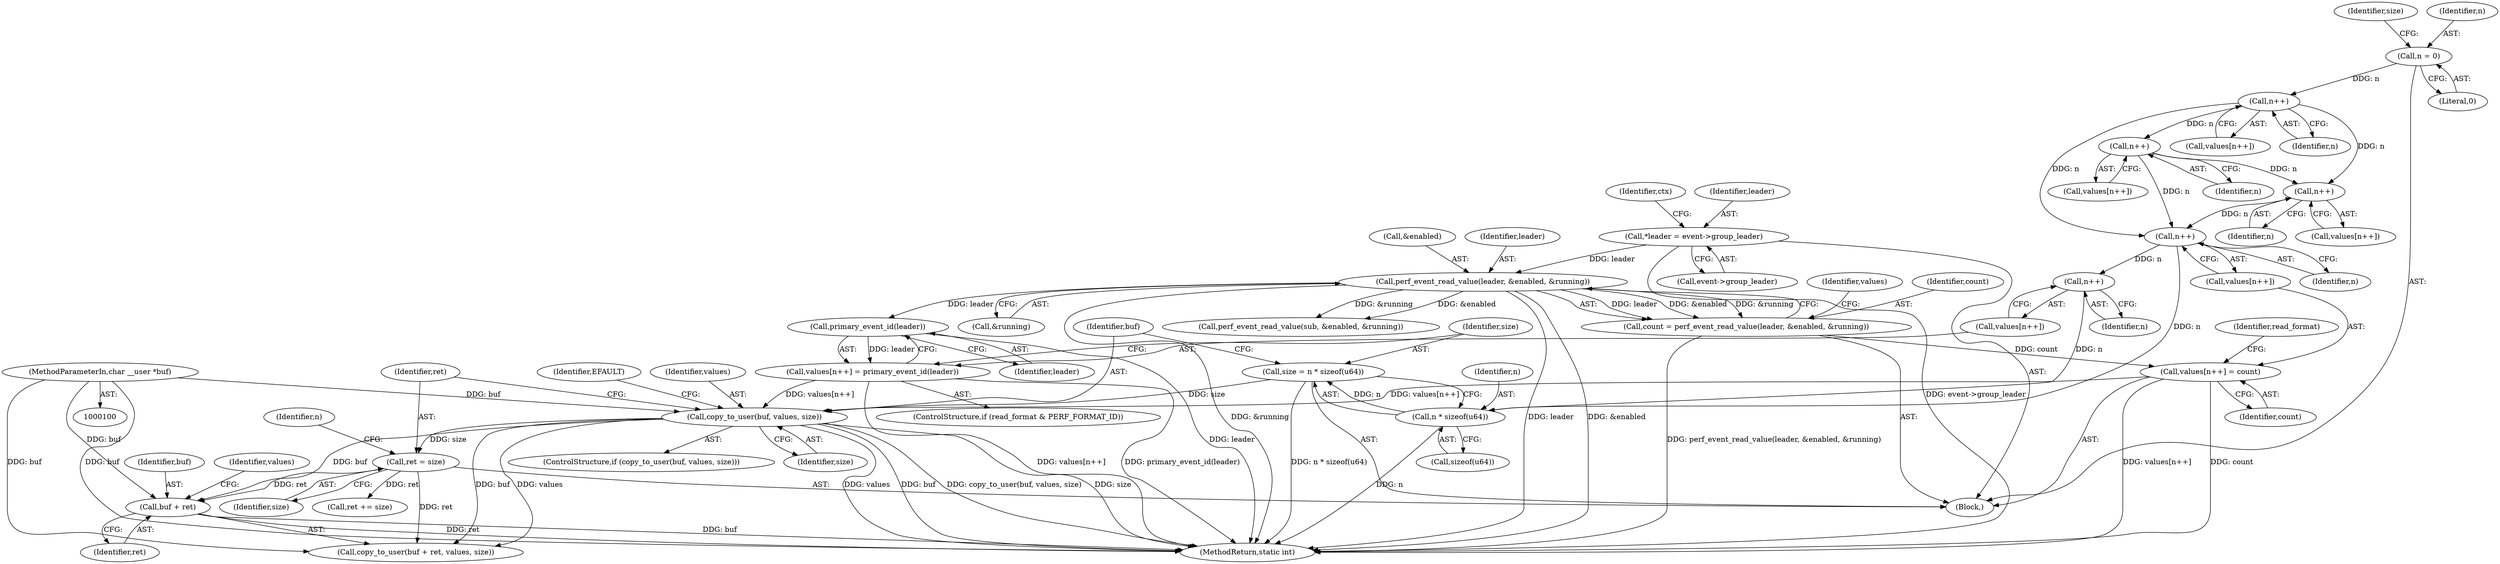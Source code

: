 digraph "0_linux_f63a8daa5812afef4f06c962351687e1ff9ccb2b_4@pointer" {
"1000242" [label="(Call,buf + ret)"];
"1000198" [label="(Call,copy_to_user(buf, values, size))"];
"1000103" [label="(MethodParameterIn,char __user *buf)"];
"1000184" [label="(Call,values[n++] = primary_event_id(leader))"];
"1000189" [label="(Call,primary_event_id(leader))"];
"1000138" [label="(Call,perf_event_read_value(leader, &enabled, &running))"];
"1000106" [label="(Call,*leader = event->group_leader)"];
"1000174" [label="(Call,values[n++] = count)"];
"1000136" [label="(Call,count = perf_event_read_value(leader, &enabled, &running))"];
"1000191" [label="(Call,size = n * sizeof(u64))"];
"1000193" [label="(Call,n * sizeof(u64))"];
"1000187" [label="(Call,n++)"];
"1000177" [label="(Call,n++)"];
"1000171" [label="(Call,n++)"];
"1000147" [label="(Call,n++)"];
"1000119" [label="(Call,n = 0)"];
"1000161" [label="(Call,n++)"];
"1000205" [label="(Call,ret = size)"];
"1000187" [label="(Call,n++)"];
"1000256" [label="(MethodReturn,static int)"];
"1000146" [label="(Identifier,values)"];
"1000242" [label="(Call,buf + ret)"];
"1000192" [label="(Identifier,size)"];
"1000145" [label="(Call,values[n++])"];
"1000172" [label="(Identifier,n)"];
"1000241" [label="(Call,copy_to_user(buf + ret, values, size))"];
"1000185" [label="(Call,values[n++])"];
"1000142" [label="(Call,&running)"];
"1000140" [label="(Call,&enabled)"];
"1000193" [label="(Call,n * sizeof(u64))"];
"1000119" [label="(Call,n = 0)"];
"1000189" [label="(Call,primary_event_id(leader))"];
"1000161" [label="(Call,n++)"];
"1000137" [label="(Identifier,count)"];
"1000244" [label="(Identifier,ret)"];
"1000199" [label="(Identifier,buf)"];
"1000206" [label="(Identifier,ret)"];
"1000175" [label="(Call,values[n++])"];
"1000197" [label="(ControlStructure,if (copy_to_user(buf, values, size)))"];
"1000245" [label="(Identifier,values)"];
"1000204" [label="(Identifier,EFAULT)"];
"1000162" [label="(Identifier,n)"];
"1000124" [label="(Identifier,size)"];
"1000136" [label="(Call,count = perf_event_read_value(leader, &enabled, &running))"];
"1000177" [label="(Call,n++)"];
"1000147" [label="(Call,n++)"];
"1000114" [label="(Identifier,ctx)"];
"1000243" [label="(Identifier,buf)"];
"1000180" [label="(ControlStructure,if (read_format & PERF_FORMAT_ID))"];
"1000190" [label="(Identifier,leader)"];
"1000194" [label="(Identifier,n)"];
"1000148" [label="(Identifier,n)"];
"1000198" [label="(Call,copy_to_user(buf, values, size))"];
"1000184" [label="(Call,values[n++] = primary_event_id(leader))"];
"1000159" [label="(Call,values[n++])"];
"1000138" [label="(Call,perf_event_read_value(leader, &enabled, &running))"];
"1000108" [label="(Call,event->group_leader)"];
"1000195" [label="(Call,sizeof(u64))"];
"1000178" [label="(Identifier,n)"];
"1000174" [label="(Call,values[n++] = count)"];
"1000188" [label="(Identifier,n)"];
"1000106" [label="(Call,*leader = event->group_leader)"];
"1000169" [label="(Call,values[n++])"];
"1000171" [label="(Call,n++)"];
"1000191" [label="(Call,size = n * sizeof(u64))"];
"1000120" [label="(Identifier,n)"];
"1000207" [label="(Identifier,size)"];
"1000251" [label="(Call,ret += size)"];
"1000179" [label="(Identifier,count)"];
"1000205" [label="(Call,ret = size)"];
"1000107" [label="(Identifier,leader)"];
"1000201" [label="(Identifier,size)"];
"1000104" [label="(Block,)"];
"1000139" [label="(Identifier,leader)"];
"1000121" [label="(Literal,0)"];
"1000200" [label="(Identifier,values)"];
"1000103" [label="(MethodParameterIn,char __user *buf)"];
"1000210" [label="(Identifier,n)"];
"1000217" [label="(Call,perf_event_read_value(sub, &enabled, &running))"];
"1000182" [label="(Identifier,read_format)"];
"1000242" -> "1000241"  [label="AST: "];
"1000242" -> "1000244"  [label="CFG: "];
"1000243" -> "1000242"  [label="AST: "];
"1000244" -> "1000242"  [label="AST: "];
"1000245" -> "1000242"  [label="CFG: "];
"1000242" -> "1000256"  [label="DDG: ret"];
"1000242" -> "1000256"  [label="DDG: buf"];
"1000198" -> "1000242"  [label="DDG: buf"];
"1000103" -> "1000242"  [label="DDG: buf"];
"1000205" -> "1000242"  [label="DDG: ret"];
"1000198" -> "1000197"  [label="AST: "];
"1000198" -> "1000201"  [label="CFG: "];
"1000199" -> "1000198"  [label="AST: "];
"1000200" -> "1000198"  [label="AST: "];
"1000201" -> "1000198"  [label="AST: "];
"1000204" -> "1000198"  [label="CFG: "];
"1000206" -> "1000198"  [label="CFG: "];
"1000198" -> "1000256"  [label="DDG: size"];
"1000198" -> "1000256"  [label="DDG: values"];
"1000198" -> "1000256"  [label="DDG: buf"];
"1000198" -> "1000256"  [label="DDG: copy_to_user(buf, values, size)"];
"1000103" -> "1000198"  [label="DDG: buf"];
"1000184" -> "1000198"  [label="DDG: values[n++]"];
"1000174" -> "1000198"  [label="DDG: values[n++]"];
"1000191" -> "1000198"  [label="DDG: size"];
"1000198" -> "1000205"  [label="DDG: size"];
"1000198" -> "1000241"  [label="DDG: buf"];
"1000198" -> "1000241"  [label="DDG: values"];
"1000103" -> "1000100"  [label="AST: "];
"1000103" -> "1000256"  [label="DDG: buf"];
"1000103" -> "1000241"  [label="DDG: buf"];
"1000184" -> "1000180"  [label="AST: "];
"1000184" -> "1000189"  [label="CFG: "];
"1000185" -> "1000184"  [label="AST: "];
"1000189" -> "1000184"  [label="AST: "];
"1000192" -> "1000184"  [label="CFG: "];
"1000184" -> "1000256"  [label="DDG: values[n++]"];
"1000184" -> "1000256"  [label="DDG: primary_event_id(leader)"];
"1000189" -> "1000184"  [label="DDG: leader"];
"1000189" -> "1000190"  [label="CFG: "];
"1000190" -> "1000189"  [label="AST: "];
"1000189" -> "1000256"  [label="DDG: leader"];
"1000138" -> "1000189"  [label="DDG: leader"];
"1000138" -> "1000136"  [label="AST: "];
"1000138" -> "1000142"  [label="CFG: "];
"1000139" -> "1000138"  [label="AST: "];
"1000140" -> "1000138"  [label="AST: "];
"1000142" -> "1000138"  [label="AST: "];
"1000136" -> "1000138"  [label="CFG: "];
"1000138" -> "1000256"  [label="DDG: &running"];
"1000138" -> "1000256"  [label="DDG: leader"];
"1000138" -> "1000256"  [label="DDG: &enabled"];
"1000138" -> "1000136"  [label="DDG: leader"];
"1000138" -> "1000136"  [label="DDG: &enabled"];
"1000138" -> "1000136"  [label="DDG: &running"];
"1000106" -> "1000138"  [label="DDG: leader"];
"1000138" -> "1000217"  [label="DDG: &enabled"];
"1000138" -> "1000217"  [label="DDG: &running"];
"1000106" -> "1000104"  [label="AST: "];
"1000106" -> "1000108"  [label="CFG: "];
"1000107" -> "1000106"  [label="AST: "];
"1000108" -> "1000106"  [label="AST: "];
"1000114" -> "1000106"  [label="CFG: "];
"1000106" -> "1000256"  [label="DDG: event->group_leader"];
"1000174" -> "1000104"  [label="AST: "];
"1000174" -> "1000179"  [label="CFG: "];
"1000175" -> "1000174"  [label="AST: "];
"1000179" -> "1000174"  [label="AST: "];
"1000182" -> "1000174"  [label="CFG: "];
"1000174" -> "1000256"  [label="DDG: count"];
"1000174" -> "1000256"  [label="DDG: values[n++]"];
"1000136" -> "1000174"  [label="DDG: count"];
"1000136" -> "1000104"  [label="AST: "];
"1000137" -> "1000136"  [label="AST: "];
"1000146" -> "1000136"  [label="CFG: "];
"1000136" -> "1000256"  [label="DDG: perf_event_read_value(leader, &enabled, &running)"];
"1000191" -> "1000104"  [label="AST: "];
"1000191" -> "1000193"  [label="CFG: "];
"1000192" -> "1000191"  [label="AST: "];
"1000193" -> "1000191"  [label="AST: "];
"1000199" -> "1000191"  [label="CFG: "];
"1000191" -> "1000256"  [label="DDG: n * sizeof(u64)"];
"1000193" -> "1000191"  [label="DDG: n"];
"1000193" -> "1000195"  [label="CFG: "];
"1000194" -> "1000193"  [label="AST: "];
"1000195" -> "1000193"  [label="AST: "];
"1000193" -> "1000256"  [label="DDG: n"];
"1000187" -> "1000193"  [label="DDG: n"];
"1000177" -> "1000193"  [label="DDG: n"];
"1000187" -> "1000185"  [label="AST: "];
"1000187" -> "1000188"  [label="CFG: "];
"1000188" -> "1000187"  [label="AST: "];
"1000185" -> "1000187"  [label="CFG: "];
"1000177" -> "1000187"  [label="DDG: n"];
"1000177" -> "1000175"  [label="AST: "];
"1000177" -> "1000178"  [label="CFG: "];
"1000178" -> "1000177"  [label="AST: "];
"1000175" -> "1000177"  [label="CFG: "];
"1000171" -> "1000177"  [label="DDG: n"];
"1000147" -> "1000177"  [label="DDG: n"];
"1000161" -> "1000177"  [label="DDG: n"];
"1000171" -> "1000169"  [label="AST: "];
"1000171" -> "1000172"  [label="CFG: "];
"1000172" -> "1000171"  [label="AST: "];
"1000169" -> "1000171"  [label="CFG: "];
"1000147" -> "1000171"  [label="DDG: n"];
"1000161" -> "1000171"  [label="DDG: n"];
"1000147" -> "1000145"  [label="AST: "];
"1000147" -> "1000148"  [label="CFG: "];
"1000148" -> "1000147"  [label="AST: "];
"1000145" -> "1000147"  [label="CFG: "];
"1000119" -> "1000147"  [label="DDG: n"];
"1000147" -> "1000161"  [label="DDG: n"];
"1000119" -> "1000104"  [label="AST: "];
"1000119" -> "1000121"  [label="CFG: "];
"1000120" -> "1000119"  [label="AST: "];
"1000121" -> "1000119"  [label="AST: "];
"1000124" -> "1000119"  [label="CFG: "];
"1000161" -> "1000159"  [label="AST: "];
"1000161" -> "1000162"  [label="CFG: "];
"1000162" -> "1000161"  [label="AST: "];
"1000159" -> "1000161"  [label="CFG: "];
"1000205" -> "1000104"  [label="AST: "];
"1000205" -> "1000207"  [label="CFG: "];
"1000206" -> "1000205"  [label="AST: "];
"1000207" -> "1000205"  [label="AST: "];
"1000210" -> "1000205"  [label="CFG: "];
"1000205" -> "1000241"  [label="DDG: ret"];
"1000205" -> "1000251"  [label="DDG: ret"];
}
